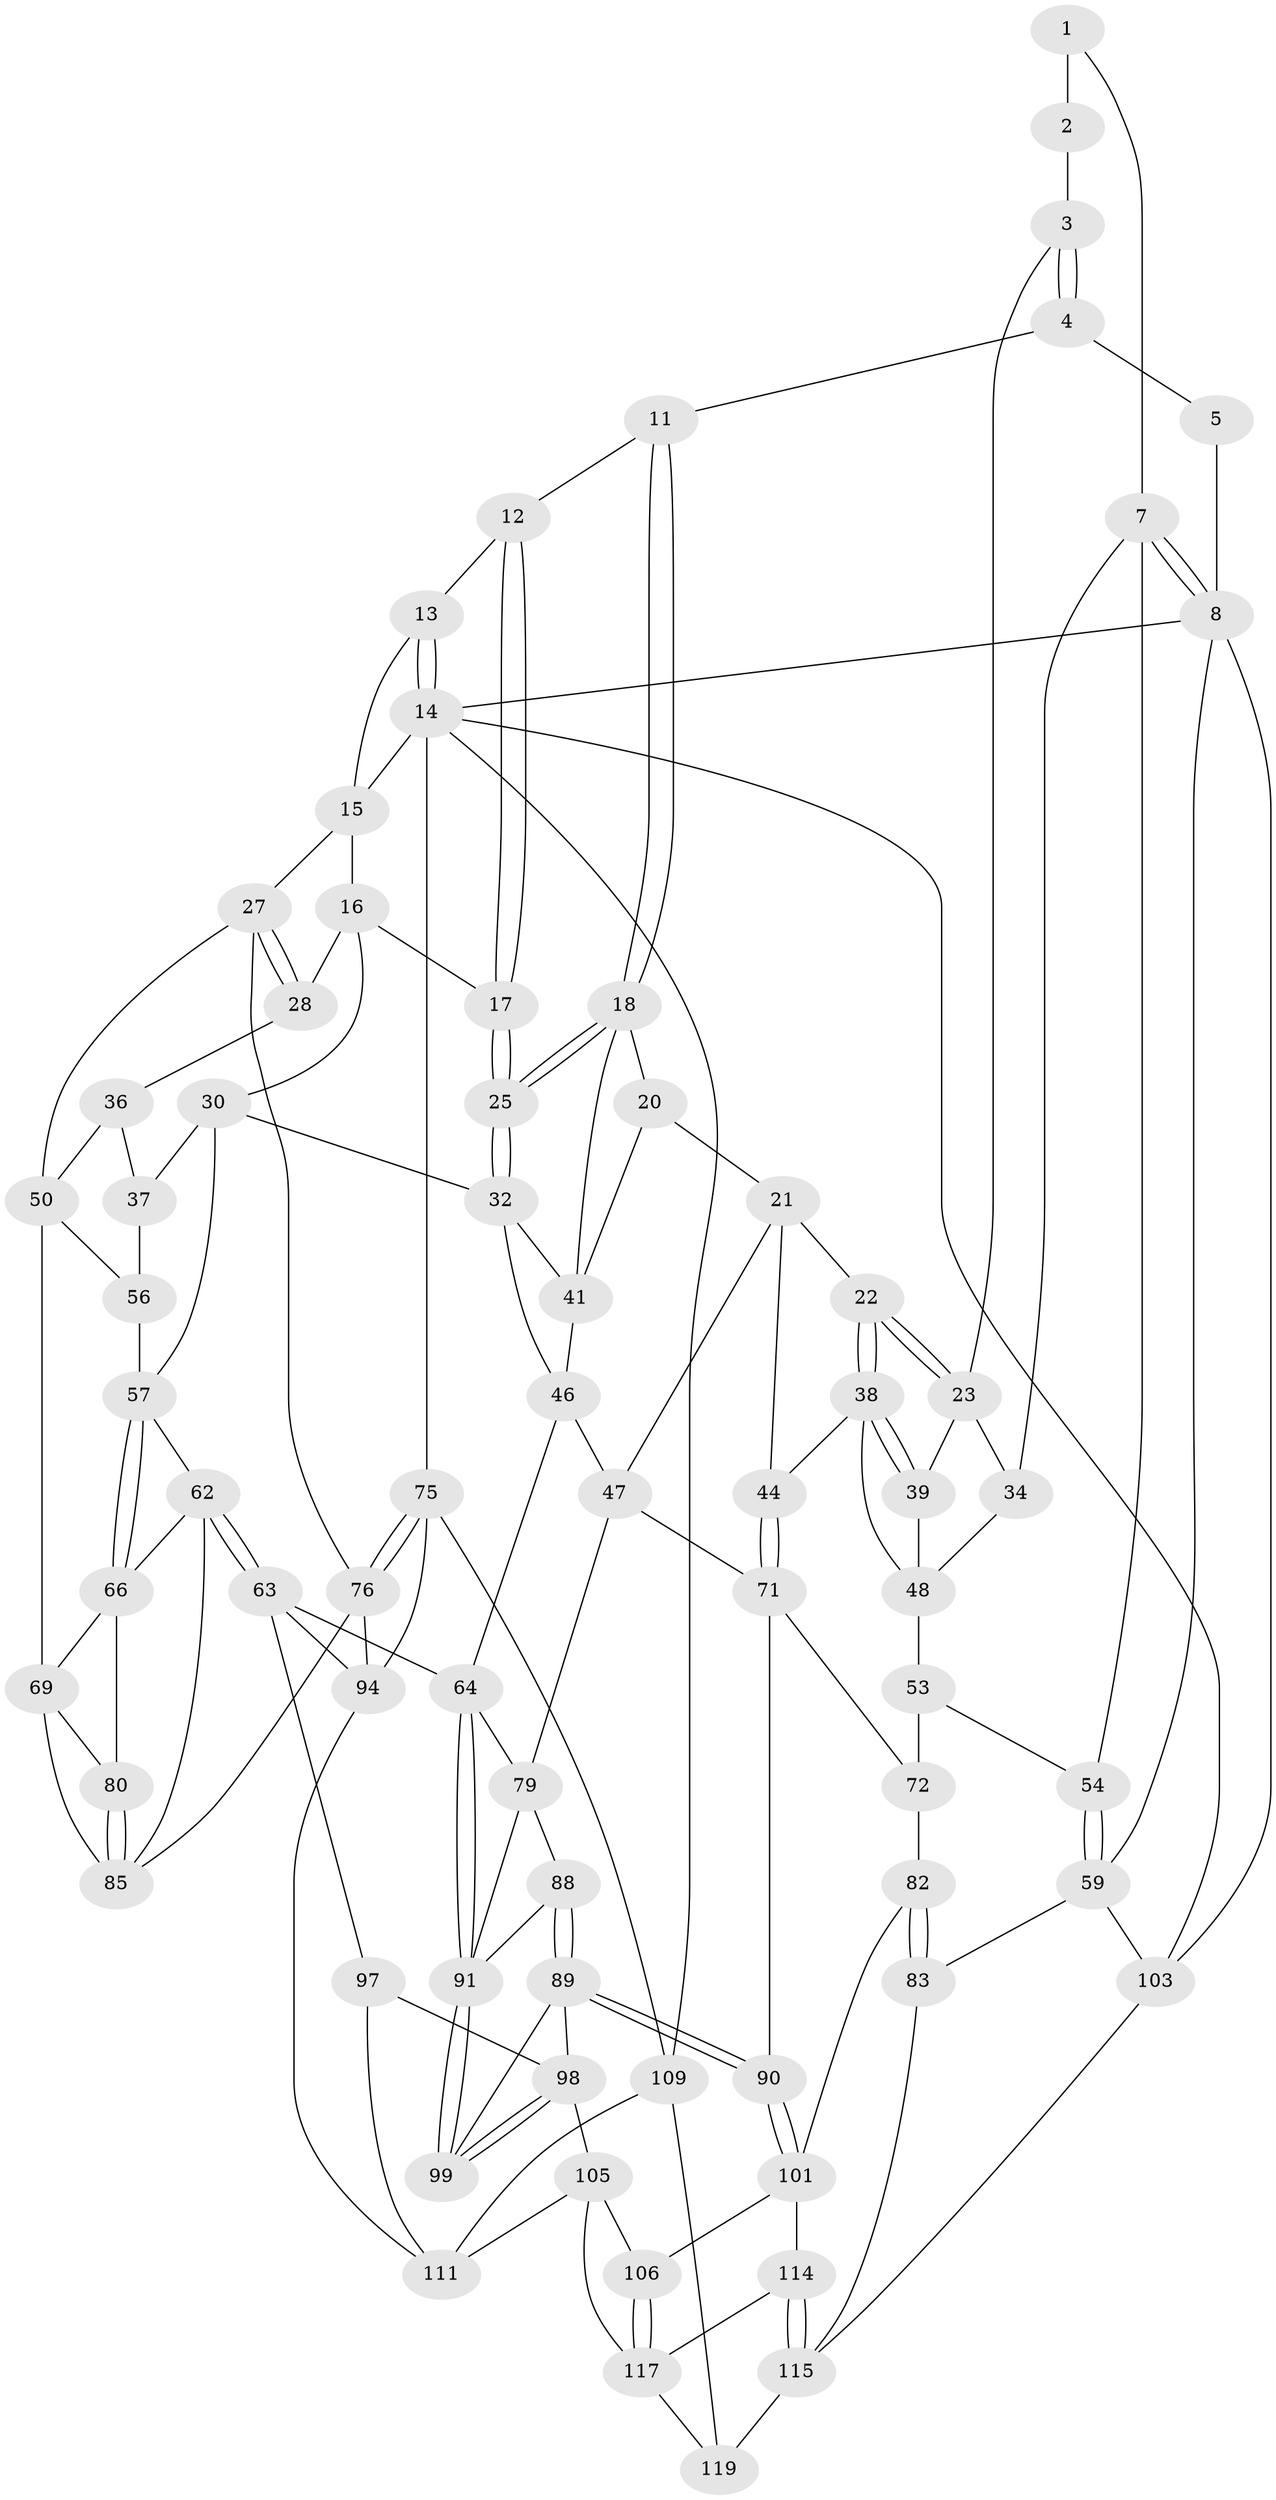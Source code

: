 // Generated by graph-tools (version 1.1) at 2025/52/02/27/25 19:52:38]
// undirected, 72 vertices, 155 edges
graph export_dot {
graph [start="1"]
  node [color=gray90,style=filled];
  1 [pos="+0.08753503532127574+0",super="+6"];
  2 [pos="+0.10839962040815353+0",super="+10"];
  3 [pos="+0.23848020841765477+0.08156673108423201",super="+24"];
  4 [pos="+0.4036904132149774+0"];
  5 [pos="+0.05220221465077087+0"];
  7 [pos="+0+0.1915506381808163",super="+35"];
  8 [pos="+0+0.19158620699153206",super="+9"];
  11 [pos="+0.5052016372417679+0"];
  12 [pos="+0.5762192321704686+0"];
  13 [pos="+0.7521452784979515+0"];
  14 [pos="+1+0",super="+74"];
  15 [pos="+0.8368741684170183+0.08610768206662797",super="+26"];
  16 [pos="+0.8268487577894961+0.12330087368094281",super="+29"];
  17 [pos="+0.6688621957033011+0.10804000642535164"];
  18 [pos="+0.42789999850600713+0.11620090312470233",super="+19"];
  20 [pos="+0.35397274260732486+0.17772691810225638"];
  21 [pos="+0.3332827108608827+0.18276126456253614",super="+43"];
  22 [pos="+0.2684691579794377+0.17945940369307864"];
  23 [pos="+0.23050711927884435+0.1596068149791765",super="+33"];
  25 [pos="+0.6433814518003662+0.22361603973690855"];
  27 [pos="+1+0.11941413554464979",super="+49"];
  28 [pos="+0.9278723039358221+0.1673122798911732"];
  30 [pos="+0.8021997462304216+0.2523594203091388",super="+31"];
  32 [pos="+0.6550497416321102+0.2884924163895008",super="+40"];
  34 [pos="+0.10097339033688264+0.25221596985757766"];
  36 [pos="+0.8940080591876607+0.2747679419441179",super="+51"];
  37 [pos="+0.8266082046110872+0.266716120502599",super="+55"];
  38 [pos="+0.23261358124659998+0.34273012416676735",super="+45"];
  39 [pos="+0.1783065786785557+0.29649349157144006"];
  41 [pos="+0.47263529003762644+0.2797973535928339",super="+42"];
  44 [pos="+0.2743519508517665+0.4021541107874333"];
  46 [pos="+0.3899545585656043+0.3969609756933356",super="+61"];
  47 [pos="+0.3832252113379541+0.4014186297287047",super="+77"];
  48 [pos="+0.14334020616242024+0.2981021148081268",super="+52"];
  50 [pos="+1+0.4073759781416883",super="+60"];
  53 [pos="+0.0936516156860697+0.4206969553344449",super="+73"];
  54 [pos="+0.08274607048384218+0.41682530671655416"];
  56 [pos="+0.8443973968514219+0.36508930892728986"];
  57 [pos="+0.7526908831667956+0.39124815785125894",super="+58"];
  59 [pos="+0+0.49250598285354763",super="+84"];
  62 [pos="+0.6563133969866989+0.5453122769593092",super="+68"];
  63 [pos="+0.6435643810688492+0.5495836270604701",super="+96"];
  64 [pos="+0.5846874762208257+0.5474334210872981",super="+65"];
  66 [pos="+0.7726686984469134+0.41959996019011514",super="+67"];
  69 [pos="+0.9102271469525681+0.4779788777363345",super="+70"];
  71 [pos="+0.24569658198330857+0.5989697551179101",super="+78"];
  72 [pos="+0.1859305437604935+0.5837090106387486",super="+81"];
  75 [pos="+1+0.8738089101265978",super="+108"];
  76 [pos="+1+0.503466792145609",super="+93"];
  79 [pos="+0.44416862689459796+0.5137758991433833",super="+87"];
  80 [pos="+0.7814268654193877+0.5100692856175854"];
  82 [pos="+0+0.6768464088197618",super="+102"];
  83 [pos="+0+0.6823537475281365",super="+116"];
  85 [pos="+0.7770164616592101+0.5885048741049791",super="+86"];
  88 [pos="+0.41143174989686976+0.6103245678255141"];
  89 [pos="+0.36504032419886606+0.6646333783096818",super="+100"];
  90 [pos="+0.29265522070811395+0.6665647145015254"];
  91 [pos="+0.5668899806592516+0.5815798451018619",super="+92"];
  94 [pos="+0.8330538754399625+0.6940020920005994",super="+95"];
  97 [pos="+0.6176439102519318+0.7444398071470235"];
  98 [pos="+0.5863066238550559+0.728316899310832",super="+104"];
  99 [pos="+0.5544075520897648+0.6369391872464012"];
  101 [pos="+0.26523405420816576+0.7438918904892317",super="+107"];
  103 [pos="+0+1"];
  105 [pos="+0.4722293753760948+0.8146392528494489",super="+113"];
  106 [pos="+0.439257187114886+0.8379441440222597"];
  109 [pos="+1+1",super="+110"];
  111 [pos="+0.7698156088695618+0.9177404127577066",super="+112"];
  114 [pos="+0.3292168569329059+0.9187655748622964"];
  115 [pos="+0.14062071979965357+1",super="+120"];
  117 [pos="+0.4092532814843358+0.9293285803952466",super="+118"];
  119 [pos="+0.5029756052050339+1"];
  1 -- 2 [weight=2];
  1 -- 7;
  2 -- 3 [weight=2];
  3 -- 4;
  3 -- 4;
  3 -- 23;
  4 -- 5;
  4 -- 11;
  5 -- 8;
  7 -- 8;
  7 -- 8;
  7 -- 34;
  7 -- 54;
  8 -- 59;
  8 -- 14;
  8 -- 103;
  11 -- 12;
  11 -- 18;
  11 -- 18;
  12 -- 13;
  12 -- 17;
  12 -- 17;
  13 -- 14;
  13 -- 14;
  13 -- 15;
  14 -- 75;
  14 -- 109;
  14 -- 103;
  14 -- 15;
  15 -- 16;
  15 -- 27;
  16 -- 17;
  16 -- 28;
  16 -- 30;
  17 -- 25;
  17 -- 25;
  18 -- 25;
  18 -- 25;
  18 -- 41;
  18 -- 20;
  20 -- 21;
  20 -- 41;
  21 -- 22;
  21 -- 44;
  21 -- 47;
  22 -- 23;
  22 -- 23;
  22 -- 38;
  22 -- 38;
  23 -- 34;
  23 -- 39;
  25 -- 32;
  25 -- 32;
  27 -- 28;
  27 -- 28;
  27 -- 50;
  27 -- 76;
  28 -- 36;
  30 -- 37;
  30 -- 32;
  30 -- 57;
  32 -- 41;
  32 -- 46;
  34 -- 48;
  36 -- 37 [weight=2];
  36 -- 50;
  37 -- 56;
  38 -- 39;
  38 -- 39;
  38 -- 48;
  38 -- 44;
  39 -- 48;
  41 -- 46;
  44 -- 71;
  44 -- 71;
  46 -- 47;
  46 -- 64;
  47 -- 79;
  47 -- 71;
  48 -- 53;
  50 -- 56;
  50 -- 69;
  53 -- 54;
  53 -- 72 [weight=2];
  54 -- 59;
  54 -- 59;
  56 -- 57;
  57 -- 66;
  57 -- 66;
  57 -- 62;
  59 -- 83;
  59 -- 103;
  62 -- 63;
  62 -- 63;
  62 -- 66;
  62 -- 85;
  63 -- 64;
  63 -- 97;
  63 -- 94;
  64 -- 91;
  64 -- 91;
  64 -- 79;
  66 -- 80;
  66 -- 69;
  69 -- 85;
  69 -- 80;
  71 -- 72;
  71 -- 90;
  72 -- 82;
  75 -- 76;
  75 -- 76;
  75 -- 109;
  75 -- 94;
  76 -- 85;
  76 -- 94;
  79 -- 88;
  79 -- 91;
  80 -- 85;
  80 -- 85;
  82 -- 83 [weight=2];
  82 -- 83;
  82 -- 101;
  83 -- 115;
  88 -- 89;
  88 -- 89;
  88 -- 91;
  89 -- 90;
  89 -- 90;
  89 -- 99;
  89 -- 98;
  90 -- 101;
  90 -- 101;
  91 -- 99;
  91 -- 99;
  94 -- 111;
  97 -- 98;
  97 -- 111;
  98 -- 99;
  98 -- 99;
  98 -- 105;
  101 -- 106;
  101 -- 114;
  103 -- 115;
  105 -- 106;
  105 -- 111;
  105 -- 117;
  106 -- 117;
  106 -- 117;
  109 -- 111;
  109 -- 119;
  114 -- 115;
  114 -- 115;
  114 -- 117;
  115 -- 119;
  117 -- 119;
}
